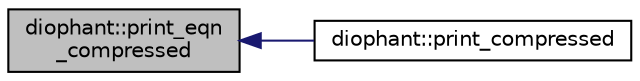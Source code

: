 digraph "diophant::print_eqn_compressed"
{
  edge [fontname="Helvetica",fontsize="10",labelfontname="Helvetica",labelfontsize="10"];
  node [fontname="Helvetica",fontsize="10",shape=record];
  rankdir="LR";
  Node452 [label="diophant::print_eqn\l_compressed",height=0.2,width=0.4,color="black", fillcolor="grey75", style="filled", fontcolor="black"];
  Node452 -> Node453 [dir="back",color="midnightblue",fontsize="10",style="solid",fontname="Helvetica"];
  Node453 [label="diophant::print_compressed",height=0.2,width=0.4,color="black", fillcolor="white", style="filled",URL="$d7/d9c/classdiophant.html#af1e2f544376e1b3ca43f519224858141"];
}

